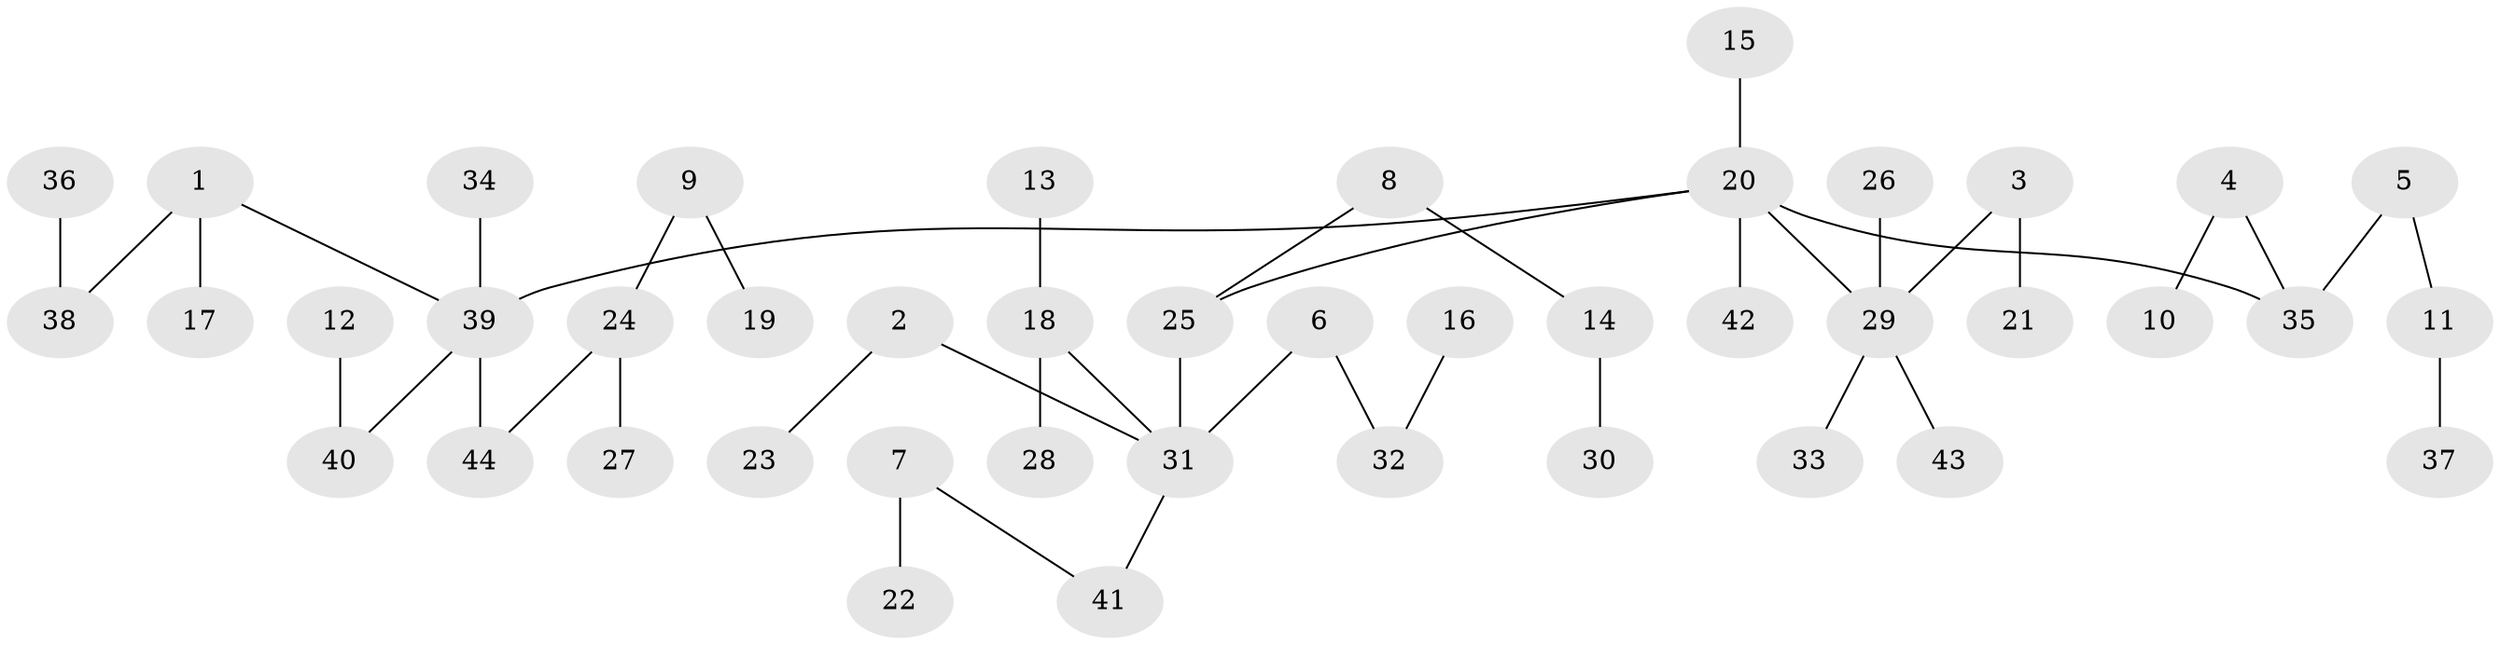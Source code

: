 // original degree distribution, {7: 0.045454545454545456, 3: 0.11363636363636363, 5: 0.011363636363636364, 4: 0.045454545454545456, 2: 0.29545454545454547, 1: 0.48863636363636365}
// Generated by graph-tools (version 1.1) at 2025/02/03/09/25 03:02:23]
// undirected, 44 vertices, 43 edges
graph export_dot {
graph [start="1"]
  node [color=gray90,style=filled];
  1;
  2;
  3;
  4;
  5;
  6;
  7;
  8;
  9;
  10;
  11;
  12;
  13;
  14;
  15;
  16;
  17;
  18;
  19;
  20;
  21;
  22;
  23;
  24;
  25;
  26;
  27;
  28;
  29;
  30;
  31;
  32;
  33;
  34;
  35;
  36;
  37;
  38;
  39;
  40;
  41;
  42;
  43;
  44;
  1 -- 17 [weight=1.0];
  1 -- 38 [weight=1.0];
  1 -- 39 [weight=1.0];
  2 -- 23 [weight=1.0];
  2 -- 31 [weight=1.0];
  3 -- 21 [weight=1.0];
  3 -- 29 [weight=1.0];
  4 -- 10 [weight=1.0];
  4 -- 35 [weight=1.0];
  5 -- 11 [weight=1.0];
  5 -- 35 [weight=1.0];
  6 -- 31 [weight=1.0];
  6 -- 32 [weight=1.0];
  7 -- 22 [weight=1.0];
  7 -- 41 [weight=1.0];
  8 -- 14 [weight=1.0];
  8 -- 25 [weight=1.0];
  9 -- 19 [weight=1.0];
  9 -- 24 [weight=1.0];
  11 -- 37 [weight=1.0];
  12 -- 40 [weight=1.0];
  13 -- 18 [weight=1.0];
  14 -- 30 [weight=1.0];
  15 -- 20 [weight=1.0];
  16 -- 32 [weight=1.0];
  18 -- 28 [weight=1.0];
  18 -- 31 [weight=1.0];
  20 -- 25 [weight=1.0];
  20 -- 29 [weight=1.0];
  20 -- 35 [weight=1.0];
  20 -- 39 [weight=1.0];
  20 -- 42 [weight=1.0];
  24 -- 27 [weight=1.0];
  24 -- 44 [weight=1.0];
  25 -- 31 [weight=1.0];
  26 -- 29 [weight=1.0];
  29 -- 33 [weight=1.0];
  29 -- 43 [weight=1.0];
  31 -- 41 [weight=1.0];
  34 -- 39 [weight=1.0];
  36 -- 38 [weight=1.0];
  39 -- 40 [weight=1.0];
  39 -- 44 [weight=1.0];
}
